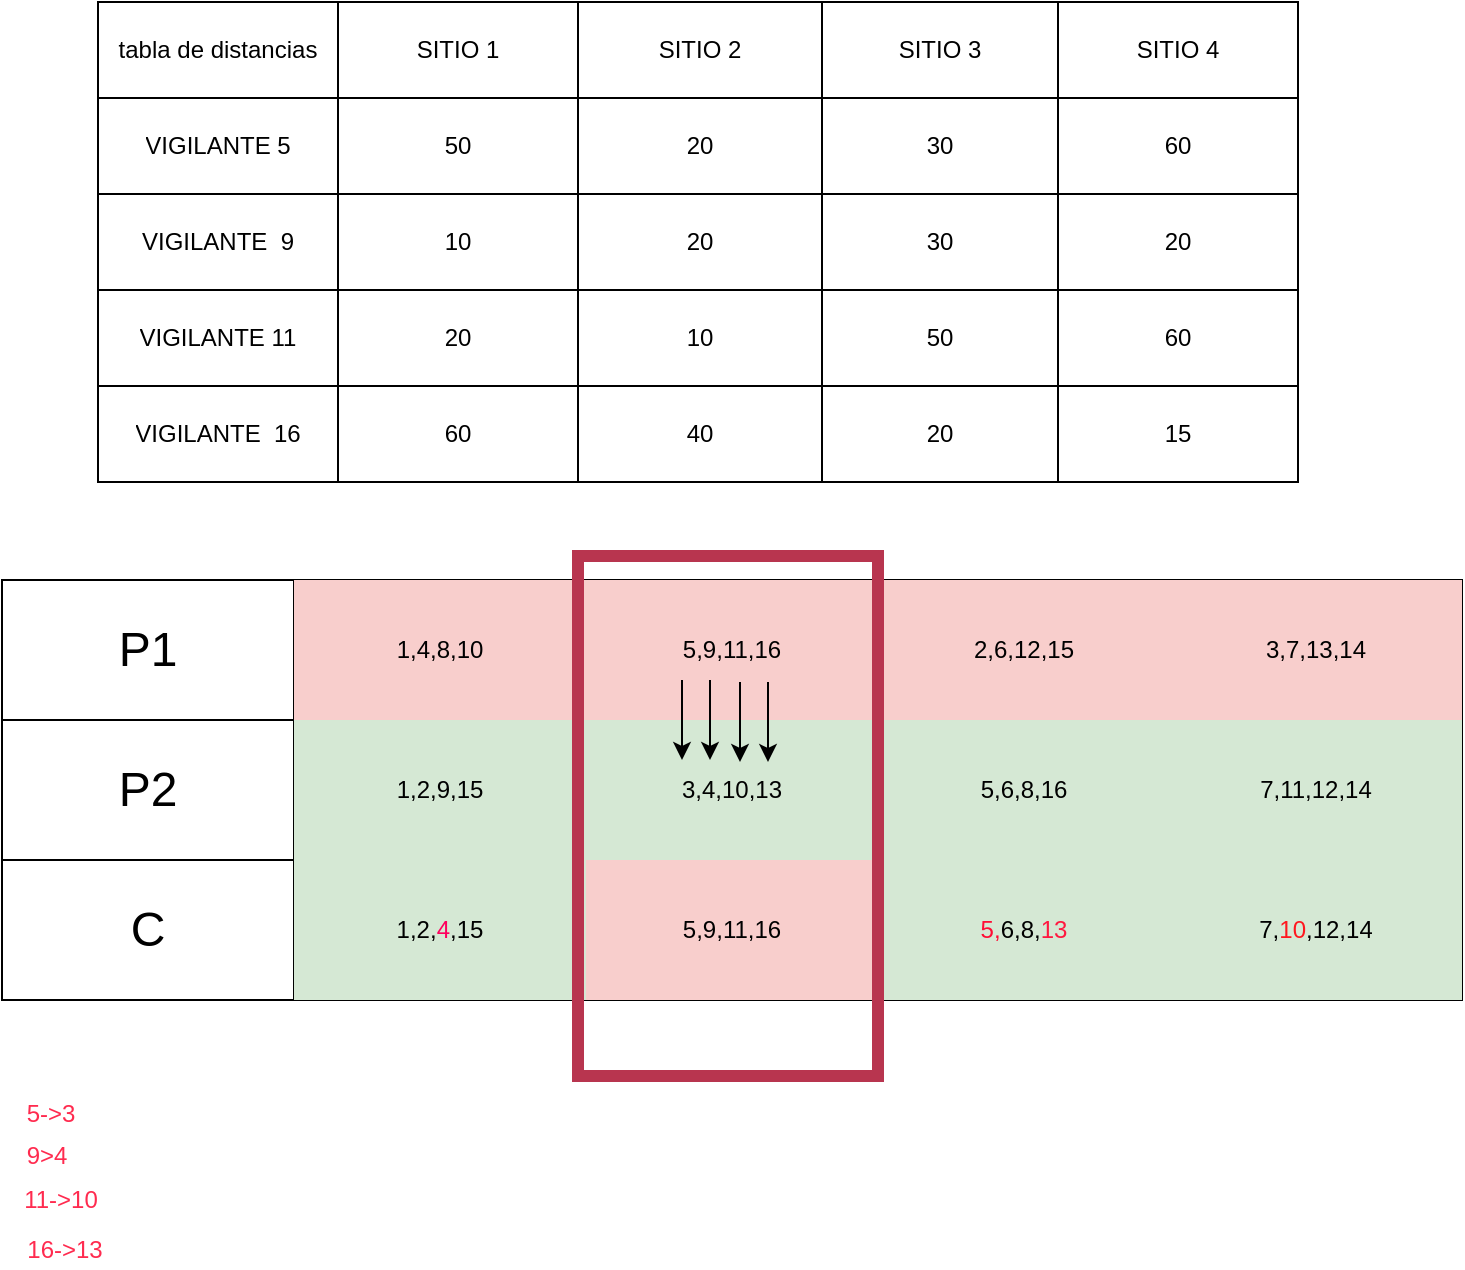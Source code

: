 <mxfile>
    <diagram id="JCKynMB1myW-5ovFCjpT" name="Página-1">
        <mxGraphModel dx="1101" dy="800" grid="0" gridSize="10" guides="1" tooltips="1" connect="1" arrows="1" fold="1" page="0" pageScale="1" pageWidth="827" pageHeight="1169" math="0" shadow="0">
            <root>
                <mxCell id="0"/>
                <mxCell id="1" parent="0"/>
                <mxCell id="2" value="" style="shape=table;html=1;whiteSpace=wrap;startSize=0;container=1;collapsible=0;childLayout=tableLayout;" parent="1" vertex="1">
                    <mxGeometry x="42" y="389" width="730" height="210" as="geometry"/>
                </mxCell>
                <mxCell id="8" style="shape=tableRow;horizontal=0;startSize=0;swimlaneHead=0;swimlaneBody=0;top=0;left=0;bottom=0;right=0;collapsible=0;dropTarget=0;fillColor=none;points=[[0,0.5],[1,0.5]];portConstraint=eastwest;" parent="2" vertex="1">
                    <mxGeometry width="730" height="70" as="geometry"/>
                </mxCell>
                <mxCell id="23" value="&lt;font style=&quot;font-size: 24px&quot;&gt;P1&lt;/font&gt;" style="shape=partialRectangle;html=1;whiteSpace=wrap;connectable=0;fillColor=none;top=0;left=0;bottom=0;right=0;overflow=hidden;" parent="8" vertex="1">
                    <mxGeometry width="146" height="70" as="geometry">
                        <mxRectangle width="146" height="70" as="alternateBounds"/>
                    </mxGeometry>
                </mxCell>
                <mxCell id="9" value="1,4,8,10" style="shape=partialRectangle;html=1;whiteSpace=wrap;connectable=0;fillColor=#f8cecc;top=0;left=0;bottom=0;right=0;overflow=hidden;strokeColor=#b85450;" parent="8" vertex="1">
                    <mxGeometry x="146" width="146" height="70" as="geometry">
                        <mxRectangle width="146" height="70" as="alternateBounds"/>
                    </mxGeometry>
                </mxCell>
                <mxCell id="10" value="5,9,11,16" style="shape=partialRectangle;html=1;whiteSpace=wrap;connectable=0;fillColor=#f8cecc;top=0;left=0;bottom=0;right=0;overflow=hidden;strokeColor=#b85450;" parent="8" vertex="1">
                    <mxGeometry x="292" width="146" height="70" as="geometry">
                        <mxRectangle width="146" height="70" as="alternateBounds"/>
                    </mxGeometry>
                </mxCell>
                <mxCell id="11" value="2,6,12,15" style="shape=partialRectangle;html=1;whiteSpace=wrap;connectable=0;fillColor=#f8cecc;top=0;left=0;bottom=0;right=0;overflow=hidden;strokeColor=#b85450;" parent="8" vertex="1">
                    <mxGeometry x="438" width="146" height="70" as="geometry">
                        <mxRectangle width="146" height="70" as="alternateBounds"/>
                    </mxGeometry>
                </mxCell>
                <mxCell id="12" value="3,7,13,14" style="shape=partialRectangle;html=1;whiteSpace=wrap;connectable=0;fillColor=#f8cecc;top=0;left=0;bottom=0;right=0;overflow=hidden;strokeColor=#b85450;" parent="8" vertex="1">
                    <mxGeometry x="584" width="146" height="70" as="geometry">
                        <mxRectangle width="146" height="70" as="alternateBounds"/>
                    </mxGeometry>
                </mxCell>
                <mxCell id="13" style="shape=tableRow;horizontal=0;startSize=0;swimlaneHead=0;swimlaneBody=0;top=0;left=0;bottom=0;right=0;collapsible=0;dropTarget=0;fillColor=none;points=[[0,0.5],[1,0.5]];portConstraint=eastwest;" parent="2" vertex="1">
                    <mxGeometry y="70" width="730" height="70" as="geometry"/>
                </mxCell>
                <mxCell id="24" value="&lt;font style=&quot;font-size: 24px&quot;&gt;P2&lt;/font&gt;" style="shape=partialRectangle;html=1;whiteSpace=wrap;connectable=0;fillColor=none;top=0;left=0;bottom=0;right=0;overflow=hidden;" parent="13" vertex="1">
                    <mxGeometry width="146" height="70" as="geometry">
                        <mxRectangle width="146" height="70" as="alternateBounds"/>
                    </mxGeometry>
                </mxCell>
                <mxCell id="14" value="1,2,9,15" style="shape=partialRectangle;html=1;whiteSpace=wrap;connectable=0;fillColor=#d5e8d4;top=0;left=0;bottom=0;right=0;overflow=hidden;strokeColor=#82b366;" parent="13" vertex="1">
                    <mxGeometry x="146" width="146" height="70" as="geometry">
                        <mxRectangle width="146" height="70" as="alternateBounds"/>
                    </mxGeometry>
                </mxCell>
                <mxCell id="15" value="3,4,10,13" style="shape=partialRectangle;html=1;whiteSpace=wrap;connectable=0;fillColor=#d5e8d4;top=0;left=0;bottom=0;right=0;overflow=hidden;strokeColor=#82b366;" parent="13" vertex="1">
                    <mxGeometry x="292" width="146" height="70" as="geometry">
                        <mxRectangle width="146" height="70" as="alternateBounds"/>
                    </mxGeometry>
                </mxCell>
                <mxCell id="16" value="5,6,8,16" style="shape=partialRectangle;html=1;whiteSpace=wrap;connectable=0;fillColor=#d5e8d4;top=0;left=0;bottom=0;right=0;overflow=hidden;strokeColor=#82b366;" parent="13" vertex="1">
                    <mxGeometry x="438" width="146" height="70" as="geometry">
                        <mxRectangle width="146" height="70" as="alternateBounds"/>
                    </mxGeometry>
                </mxCell>
                <mxCell id="17" value="7,11,12,14" style="shape=partialRectangle;html=1;whiteSpace=wrap;connectable=0;fillColor=#d5e8d4;top=0;left=0;bottom=0;right=0;overflow=hidden;strokeColor=#82b366;" parent="13" vertex="1">
                    <mxGeometry x="584" width="146" height="70" as="geometry">
                        <mxRectangle width="146" height="70" as="alternateBounds"/>
                    </mxGeometry>
                </mxCell>
                <mxCell id="18" style="shape=tableRow;horizontal=0;startSize=0;swimlaneHead=0;swimlaneBody=0;top=0;left=0;bottom=0;right=0;collapsible=0;dropTarget=0;fillColor=none;points=[[0,0.5],[1,0.5]];portConstraint=eastwest;" parent="2" vertex="1">
                    <mxGeometry y="140" width="730" height="70" as="geometry"/>
                </mxCell>
                <mxCell id="25" value="&lt;span style=&quot;font-size: 24px&quot;&gt;C&lt;/span&gt;" style="shape=partialRectangle;html=1;whiteSpace=wrap;connectable=0;fillColor=none;top=0;left=0;bottom=0;right=0;overflow=hidden;" parent="18" vertex="1">
                    <mxGeometry width="146" height="70" as="geometry">
                        <mxRectangle width="146" height="70" as="alternateBounds"/>
                    </mxGeometry>
                </mxCell>
                <mxCell id="19" value="&lt;span style=&quot;color: rgb(0 , 0 , 0) ; font-family: &amp;#34;helvetica&amp;#34; ; font-size: 12px ; font-style: normal ; font-weight: 400 ; letter-spacing: normal ; text-align: center ; text-indent: 0px ; text-transform: none ; word-spacing: 0px ; display: inline ; float: none&quot;&gt;1,2,&lt;/span&gt;&lt;span style=&quot;font-family: &amp;#34;helvetica&amp;#34; ; font-size: 12px ; font-style: normal ; font-weight: 400 ; letter-spacing: normal ; text-align: center ; text-indent: 0px ; text-transform: none ; word-spacing: 0px ; display: inline ; float: none&quot;&gt;&lt;font color=&quot;#ff005e&quot;&gt;4&lt;/font&gt;&lt;/span&gt;&lt;span style=&quot;color: rgb(0 , 0 , 0) ; font-family: &amp;#34;helvetica&amp;#34; ; font-size: 12px ; font-style: normal ; font-weight: 400 ; letter-spacing: normal ; text-align: center ; text-indent: 0px ; text-transform: none ; word-spacing: 0px ; display: inline ; float: none&quot;&gt;,15&lt;/span&gt;" style="shape=partialRectangle;html=1;whiteSpace=wrap;connectable=0;fillColor=#d5e8d4;top=0;left=0;bottom=0;right=0;overflow=hidden;strokeColor=#82b366;" parent="18" vertex="1">
                    <mxGeometry x="146" width="146" height="70" as="geometry">
                        <mxRectangle width="146" height="70" as="alternateBounds"/>
                    </mxGeometry>
                </mxCell>
                <mxCell id="20" value="5,9,11,16" style="shape=partialRectangle;html=1;whiteSpace=wrap;connectable=0;fillColor=#f8cecc;top=0;left=0;bottom=0;right=0;overflow=hidden;strokeColor=#b85450;" parent="18" vertex="1">
                    <mxGeometry x="292" width="146" height="70" as="geometry">
                        <mxRectangle width="146" height="70" as="alternateBounds"/>
                    </mxGeometry>
                </mxCell>
                <mxCell id="21" value="&lt;font color=&quot;#ff0d35&quot;&gt;5,&lt;/font&gt;6,8,&lt;font color=&quot;#ff1940&quot;&gt;13&lt;/font&gt;" style="shape=partialRectangle;html=1;whiteSpace=wrap;connectable=0;fillColor=#d5e8d4;top=0;left=0;bottom=0;right=0;overflow=hidden;strokeColor=#82b366;" parent="18" vertex="1">
                    <mxGeometry x="438" width="146" height="70" as="geometry">
                        <mxRectangle width="146" height="70" as="alternateBounds"/>
                    </mxGeometry>
                </mxCell>
                <mxCell id="22" value="7,&lt;font color=&quot;#ff171f&quot;&gt;10&lt;/font&gt;,12,14" style="shape=partialRectangle;html=1;whiteSpace=wrap;connectable=0;fillColor=#d5e8d4;top=0;left=0;bottom=0;right=0;overflow=hidden;strokeColor=#82b366;" parent="18" vertex="1">
                    <mxGeometry x="584" width="146" height="70" as="geometry">
                        <mxRectangle width="146" height="70" as="alternateBounds"/>
                    </mxGeometry>
                </mxCell>
                <mxCell id="26" value="" style="shape=table;html=1;whiteSpace=wrap;startSize=0;container=1;collapsible=0;childLayout=tableLayout;" parent="1" vertex="1">
                    <mxGeometry x="90" y="100" width="600" height="240" as="geometry"/>
                </mxCell>
                <mxCell id="27" style="shape=tableRow;horizontal=0;startSize=0;swimlaneHead=0;swimlaneBody=0;top=0;left=0;bottom=0;right=0;collapsible=0;dropTarget=0;fillColor=none;points=[[0,0.5],[1,0.5]];portConstraint=eastwest;" parent="26" vertex="1">
                    <mxGeometry width="600" height="48" as="geometry"/>
                </mxCell>
                <mxCell id="28" value="tabla de distancias" style="shape=partialRectangle;html=1;whiteSpace=wrap;connectable=0;fillColor=none;top=0;left=0;bottom=0;right=0;overflow=hidden;" parent="27" vertex="1">
                    <mxGeometry width="120" height="48" as="geometry">
                        <mxRectangle width="120" height="48" as="alternateBounds"/>
                    </mxGeometry>
                </mxCell>
                <mxCell id="29" value="SITIO 1" style="shape=partialRectangle;html=1;whiteSpace=wrap;connectable=0;fillColor=none;top=0;left=0;bottom=0;right=0;overflow=hidden;" parent="27" vertex="1">
                    <mxGeometry x="120" width="120" height="48" as="geometry">
                        <mxRectangle width="120" height="48" as="alternateBounds"/>
                    </mxGeometry>
                </mxCell>
                <mxCell id="30" value="&lt;span&gt;SITIO 2&lt;/span&gt;" style="shape=partialRectangle;html=1;whiteSpace=wrap;connectable=0;fillColor=none;top=0;left=0;bottom=0;right=0;overflow=hidden;strokeColor=#B8B7B4;" parent="27" vertex="1">
                    <mxGeometry x="240" width="122" height="48" as="geometry">
                        <mxRectangle width="122" height="48" as="alternateBounds"/>
                    </mxGeometry>
                </mxCell>
                <mxCell id="31" value="&lt;span&gt;SITIO 3&lt;/span&gt;" style="shape=partialRectangle;html=1;whiteSpace=wrap;connectable=0;fillColor=none;top=0;left=0;bottom=0;right=0;overflow=hidden;" parent="27" vertex="1">
                    <mxGeometry x="362" width="118" height="48" as="geometry">
                        <mxRectangle width="118" height="48" as="alternateBounds"/>
                    </mxGeometry>
                </mxCell>
                <mxCell id="32" value="&lt;span&gt;SITIO 4&lt;/span&gt;" style="shape=partialRectangle;html=1;whiteSpace=wrap;connectable=0;fillColor=none;top=0;left=0;bottom=0;right=0;overflow=hidden;" parent="27" vertex="1">
                    <mxGeometry x="480" width="120" height="48" as="geometry">
                        <mxRectangle width="120" height="48" as="alternateBounds"/>
                    </mxGeometry>
                </mxCell>
                <mxCell id="33" style="shape=tableRow;horizontal=0;startSize=0;swimlaneHead=0;swimlaneBody=0;top=0;left=0;bottom=0;right=0;collapsible=0;dropTarget=0;fillColor=none;points=[[0,0.5],[1,0.5]];portConstraint=eastwest;" parent="26" vertex="1">
                    <mxGeometry y="48" width="600" height="48" as="geometry"/>
                </mxCell>
                <mxCell id="34" value="VIGILANTE 5" style="shape=partialRectangle;html=1;whiteSpace=wrap;connectable=0;fillColor=none;top=0;left=0;bottom=0;right=0;overflow=hidden;" parent="33" vertex="1">
                    <mxGeometry width="120" height="48" as="geometry">
                        <mxRectangle width="120" height="48" as="alternateBounds"/>
                    </mxGeometry>
                </mxCell>
                <mxCell id="35" value="50" style="shape=partialRectangle;html=1;whiteSpace=wrap;connectable=0;fillColor=none;top=0;left=0;bottom=0;right=0;overflow=hidden;" parent="33" vertex="1">
                    <mxGeometry x="120" width="120" height="48" as="geometry">
                        <mxRectangle width="120" height="48" as="alternateBounds"/>
                    </mxGeometry>
                </mxCell>
                <mxCell id="36" value="20" style="shape=partialRectangle;html=1;whiteSpace=wrap;connectable=0;fillColor=none;top=0;left=0;bottom=0;right=0;overflow=hidden;strokeColor=#B8B7B4;" parent="33" vertex="1">
                    <mxGeometry x="240" width="122" height="48" as="geometry">
                        <mxRectangle width="122" height="48" as="alternateBounds"/>
                    </mxGeometry>
                </mxCell>
                <mxCell id="37" value="30" style="shape=partialRectangle;html=1;whiteSpace=wrap;connectable=0;fillColor=none;top=0;left=0;bottom=0;right=0;overflow=hidden;" parent="33" vertex="1">
                    <mxGeometry x="362" width="118" height="48" as="geometry">
                        <mxRectangle width="118" height="48" as="alternateBounds"/>
                    </mxGeometry>
                </mxCell>
                <mxCell id="38" value="60" style="shape=partialRectangle;html=1;whiteSpace=wrap;connectable=0;fillColor=none;top=0;left=0;bottom=0;right=0;overflow=hidden;" parent="33" vertex="1">
                    <mxGeometry x="480" width="120" height="48" as="geometry">
                        <mxRectangle width="120" height="48" as="alternateBounds"/>
                    </mxGeometry>
                </mxCell>
                <mxCell id="39" style="shape=tableRow;horizontal=0;startSize=0;swimlaneHead=0;swimlaneBody=0;top=0;left=0;bottom=0;right=0;collapsible=0;dropTarget=0;fillColor=none;points=[[0,0.5],[1,0.5]];portConstraint=eastwest;" parent="26" vertex="1">
                    <mxGeometry y="96" width="600" height="48" as="geometry"/>
                </mxCell>
                <mxCell id="40" value="VIGILANTE&amp;nbsp; 9" style="shape=partialRectangle;html=1;whiteSpace=wrap;connectable=0;fillColor=none;top=0;left=0;bottom=0;right=0;overflow=hidden;" parent="39" vertex="1">
                    <mxGeometry width="120" height="48" as="geometry">
                        <mxRectangle width="120" height="48" as="alternateBounds"/>
                    </mxGeometry>
                </mxCell>
                <mxCell id="41" value="10" style="shape=partialRectangle;html=1;whiteSpace=wrap;connectable=0;fillColor=none;top=0;left=0;bottom=0;right=0;overflow=hidden;" parent="39" vertex="1">
                    <mxGeometry x="120" width="120" height="48" as="geometry">
                        <mxRectangle width="120" height="48" as="alternateBounds"/>
                    </mxGeometry>
                </mxCell>
                <mxCell id="42" value="20" style="shape=partialRectangle;html=1;whiteSpace=wrap;connectable=0;fillColor=none;top=0;left=0;bottom=0;right=0;overflow=hidden;strokeColor=#B8B7B4;" parent="39" vertex="1">
                    <mxGeometry x="240" width="122" height="48" as="geometry">
                        <mxRectangle width="122" height="48" as="alternateBounds"/>
                    </mxGeometry>
                </mxCell>
                <mxCell id="43" value="30" style="shape=partialRectangle;html=1;whiteSpace=wrap;connectable=0;fillColor=none;top=0;left=0;bottom=0;right=0;overflow=hidden;" parent="39" vertex="1">
                    <mxGeometry x="362" width="118" height="48" as="geometry">
                        <mxRectangle width="118" height="48" as="alternateBounds"/>
                    </mxGeometry>
                </mxCell>
                <mxCell id="44" value="20" style="shape=partialRectangle;html=1;whiteSpace=wrap;connectable=0;fillColor=none;top=0;left=0;bottom=0;right=0;overflow=hidden;" parent="39" vertex="1">
                    <mxGeometry x="480" width="120" height="48" as="geometry">
                        <mxRectangle width="120" height="48" as="alternateBounds"/>
                    </mxGeometry>
                </mxCell>
                <mxCell id="45" style="shape=tableRow;horizontal=0;startSize=0;swimlaneHead=0;swimlaneBody=0;top=0;left=0;bottom=0;right=0;collapsible=0;dropTarget=0;fillColor=none;points=[[0,0.5],[1,0.5]];portConstraint=eastwest;" parent="26" vertex="1">
                    <mxGeometry y="144" width="600" height="48" as="geometry"/>
                </mxCell>
                <mxCell id="46" value="VIGILANTE 11" style="shape=partialRectangle;html=1;whiteSpace=wrap;connectable=0;fillColor=none;top=0;left=0;bottom=0;right=0;overflow=hidden;" parent="45" vertex="1">
                    <mxGeometry width="120" height="48" as="geometry">
                        <mxRectangle width="120" height="48" as="alternateBounds"/>
                    </mxGeometry>
                </mxCell>
                <mxCell id="47" value="20" style="shape=partialRectangle;html=1;whiteSpace=wrap;connectable=0;fillColor=none;top=0;left=0;bottom=0;right=0;overflow=hidden;" parent="45" vertex="1">
                    <mxGeometry x="120" width="120" height="48" as="geometry">
                        <mxRectangle width="120" height="48" as="alternateBounds"/>
                    </mxGeometry>
                </mxCell>
                <mxCell id="48" value="10" style="shape=partialRectangle;html=1;whiteSpace=wrap;connectable=0;fillColor=none;top=0;left=0;bottom=0;right=0;overflow=hidden;strokeColor=#B8B7B4;" parent="45" vertex="1">
                    <mxGeometry x="240" width="122" height="48" as="geometry">
                        <mxRectangle width="122" height="48" as="alternateBounds"/>
                    </mxGeometry>
                </mxCell>
                <mxCell id="49" value="50" style="shape=partialRectangle;html=1;whiteSpace=wrap;connectable=0;fillColor=none;top=0;left=0;bottom=0;right=0;overflow=hidden;" parent="45" vertex="1">
                    <mxGeometry x="362" width="118" height="48" as="geometry">
                        <mxRectangle width="118" height="48" as="alternateBounds"/>
                    </mxGeometry>
                </mxCell>
                <mxCell id="50" value="60" style="shape=partialRectangle;html=1;whiteSpace=wrap;connectable=0;fillColor=none;top=0;left=0;bottom=0;right=0;overflow=hidden;" parent="45" vertex="1">
                    <mxGeometry x="480" width="120" height="48" as="geometry">
                        <mxRectangle width="120" height="48" as="alternateBounds"/>
                    </mxGeometry>
                </mxCell>
                <mxCell id="51" style="shape=tableRow;horizontal=0;startSize=0;swimlaneHead=0;swimlaneBody=0;top=0;left=0;bottom=0;right=0;collapsible=0;dropTarget=0;fillColor=none;points=[[0,0.5],[1,0.5]];portConstraint=eastwest;" parent="26" vertex="1">
                    <mxGeometry y="192" width="600" height="48" as="geometry"/>
                </mxCell>
                <mxCell id="52" value="VIGILANTE&amp;nbsp; 16" style="shape=partialRectangle;html=1;whiteSpace=wrap;connectable=0;fillColor=none;top=0;left=0;bottom=0;right=0;overflow=hidden;" parent="51" vertex="1">
                    <mxGeometry width="120" height="48" as="geometry">
                        <mxRectangle width="120" height="48" as="alternateBounds"/>
                    </mxGeometry>
                </mxCell>
                <mxCell id="53" value="60" style="shape=partialRectangle;html=1;whiteSpace=wrap;connectable=0;fillColor=none;top=0;left=0;bottom=0;right=0;overflow=hidden;" parent="51" vertex="1">
                    <mxGeometry x="120" width="120" height="48" as="geometry">
                        <mxRectangle width="120" height="48" as="alternateBounds"/>
                    </mxGeometry>
                </mxCell>
                <mxCell id="54" value="40" style="shape=partialRectangle;html=1;whiteSpace=wrap;connectable=0;fillColor=none;top=0;left=0;bottom=0;right=0;overflow=hidden;strokeColor=#B8B7B4;" parent="51" vertex="1">
                    <mxGeometry x="240" width="122" height="48" as="geometry">
                        <mxRectangle width="122" height="48" as="alternateBounds"/>
                    </mxGeometry>
                </mxCell>
                <mxCell id="55" value="20" style="shape=partialRectangle;html=1;whiteSpace=wrap;connectable=0;fillColor=none;top=0;left=0;bottom=0;right=0;overflow=hidden;" parent="51" vertex="1">
                    <mxGeometry x="362" width="118" height="48" as="geometry">
                        <mxRectangle width="118" height="48" as="alternateBounds"/>
                    </mxGeometry>
                </mxCell>
                <mxCell id="56" value="15" style="shape=partialRectangle;html=1;whiteSpace=wrap;connectable=0;fillColor=none;top=0;left=0;bottom=0;right=0;overflow=hidden;" parent="51" vertex="1">
                    <mxGeometry x="480" width="120" height="48" as="geometry">
                        <mxRectangle width="120" height="48" as="alternateBounds"/>
                    </mxGeometry>
                </mxCell>
                <mxCell id="58" value="" style="html=1;whitespace=wrap;fontSize=24;strokeColor=#B8354F;fillColor=none;strokeWidth=6;" parent="1" vertex="1">
                    <mxGeometry x="330" y="377" width="150" height="260" as="geometry"/>
                </mxCell>
                <mxCell id="59" value="5-&amp;gt;3" style="text;html=1;align=center;verticalAlign=middle;resizable=0;points=[];autosize=1;strokeColor=none;fillColor=none;fontColor=#FF2B4F;" vertex="1" parent="1">
                    <mxGeometry x="49" y="647" width="34" height="18" as="geometry"/>
                </mxCell>
                <mxCell id="60" value="9&amp;gt;4" style="text;html=1;align=center;verticalAlign=middle;resizable=0;points=[];autosize=1;strokeColor=none;fillColor=none;fontColor=#FF2B4F;" vertex="1" parent="1">
                    <mxGeometry x="49" y="668" width="30" height="18" as="geometry"/>
                </mxCell>
                <mxCell id="62" value="" style="endArrow=classic;html=1;fontColor=#FF1940;" edge="1" parent="1">
                    <mxGeometry width="50" height="50" relative="1" as="geometry">
                        <mxPoint x="382" y="439" as="sourcePoint"/>
                        <mxPoint x="382" y="479" as="targetPoint"/>
                        <Array as="points"/>
                    </mxGeometry>
                </mxCell>
                <mxCell id="63" value="" style="endArrow=classic;html=1;fontColor=#FF1940;" edge="1" parent="1">
                    <mxGeometry width="50" height="50" relative="1" as="geometry">
                        <mxPoint x="396" y="439" as="sourcePoint"/>
                        <mxPoint x="396" y="479" as="targetPoint"/>
                        <Array as="points"/>
                    </mxGeometry>
                </mxCell>
                <mxCell id="64" value="" style="endArrow=classic;html=1;fontColor=#FF1940;" edge="1" parent="1">
                    <mxGeometry width="50" height="50" relative="1" as="geometry">
                        <mxPoint x="411" y="440" as="sourcePoint"/>
                        <mxPoint x="411" y="480" as="targetPoint"/>
                        <Array as="points"/>
                    </mxGeometry>
                </mxCell>
                <mxCell id="65" value="" style="endArrow=classic;html=1;fontColor=#FF1940;" edge="1" parent="1">
                    <mxGeometry width="50" height="50" relative="1" as="geometry">
                        <mxPoint x="425" y="440" as="sourcePoint"/>
                        <mxPoint x="425" y="480" as="targetPoint"/>
                        <Array as="points"/>
                    </mxGeometry>
                </mxCell>
                <mxCell id="66" value="11-&amp;gt;10" style="text;html=1;align=center;verticalAlign=middle;resizable=0;points=[];autosize=1;strokeColor=none;fillColor=none;fontColor=#FF2B4F;" vertex="1" parent="1">
                    <mxGeometry x="47" y="690" width="47" height="18" as="geometry"/>
                </mxCell>
                <mxCell id="67" value="16-&amp;gt;13&lt;br&gt;" style="text;html=1;align=center;verticalAlign=middle;resizable=0;points=[];autosize=1;strokeColor=none;fillColor=none;fontColor=#FF2B4F;" vertex="1" parent="1">
                    <mxGeometry x="49" y="715" width="48" height="18" as="geometry"/>
                </mxCell>
            </root>
        </mxGraphModel>
    </diagram>
</mxfile>
